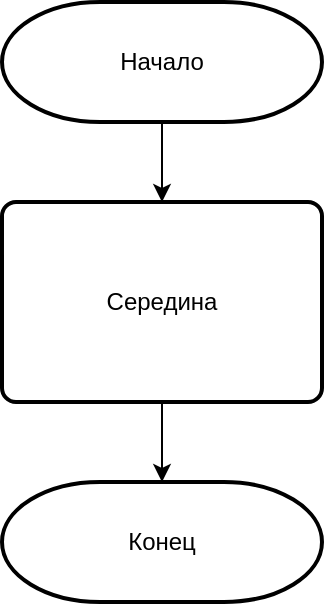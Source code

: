 <mxfile version="24.7.17">
  <diagram name="Страница — 1" id="XjhA-yRBBNFvGb_kiKkf">
    <mxGraphModel dx="1434" dy="780" grid="1" gridSize="10" guides="1" tooltips="1" connect="1" arrows="1" fold="1" page="1" pageScale="1" pageWidth="827" pageHeight="1169" math="0" shadow="0">
      <root>
        <mxCell id="0" />
        <mxCell id="1" parent="0" />
        <mxCell id="gNH7GMy1-rXDLnaS9H_Y-8" value="" style="edgeStyle=orthogonalEdgeStyle;rounded=0;orthogonalLoop=1;jettySize=auto;html=1;" edge="1" parent="1" source="gNH7GMy1-rXDLnaS9H_Y-4" target="gNH7GMy1-rXDLnaS9H_Y-6">
          <mxGeometry relative="1" as="geometry" />
        </mxCell>
        <mxCell id="gNH7GMy1-rXDLnaS9H_Y-4" value="Начало" style="strokeWidth=2;html=1;shape=mxgraph.flowchart.terminator;whiteSpace=wrap;" vertex="1" parent="1">
          <mxGeometry x="330" y="120" width="160" height="60" as="geometry" />
        </mxCell>
        <mxCell id="gNH7GMy1-rXDLnaS9H_Y-5" value="Конец" style="strokeWidth=2;html=1;shape=mxgraph.flowchart.terminator;whiteSpace=wrap;" vertex="1" parent="1">
          <mxGeometry x="330" y="360" width="160" height="60" as="geometry" />
        </mxCell>
        <mxCell id="gNH7GMy1-rXDLnaS9H_Y-9" value="" style="edgeStyle=orthogonalEdgeStyle;rounded=0;orthogonalLoop=1;jettySize=auto;html=1;" edge="1" parent="1" source="gNH7GMy1-rXDLnaS9H_Y-6" target="gNH7GMy1-rXDLnaS9H_Y-5">
          <mxGeometry relative="1" as="geometry" />
        </mxCell>
        <mxCell id="gNH7GMy1-rXDLnaS9H_Y-6" value="Середина" style="rounded=1;whiteSpace=wrap;html=1;absoluteArcSize=1;arcSize=14;strokeWidth=2;" vertex="1" parent="1">
          <mxGeometry x="330" y="220" width="160" height="100" as="geometry" />
        </mxCell>
      </root>
    </mxGraphModel>
  </diagram>
</mxfile>
